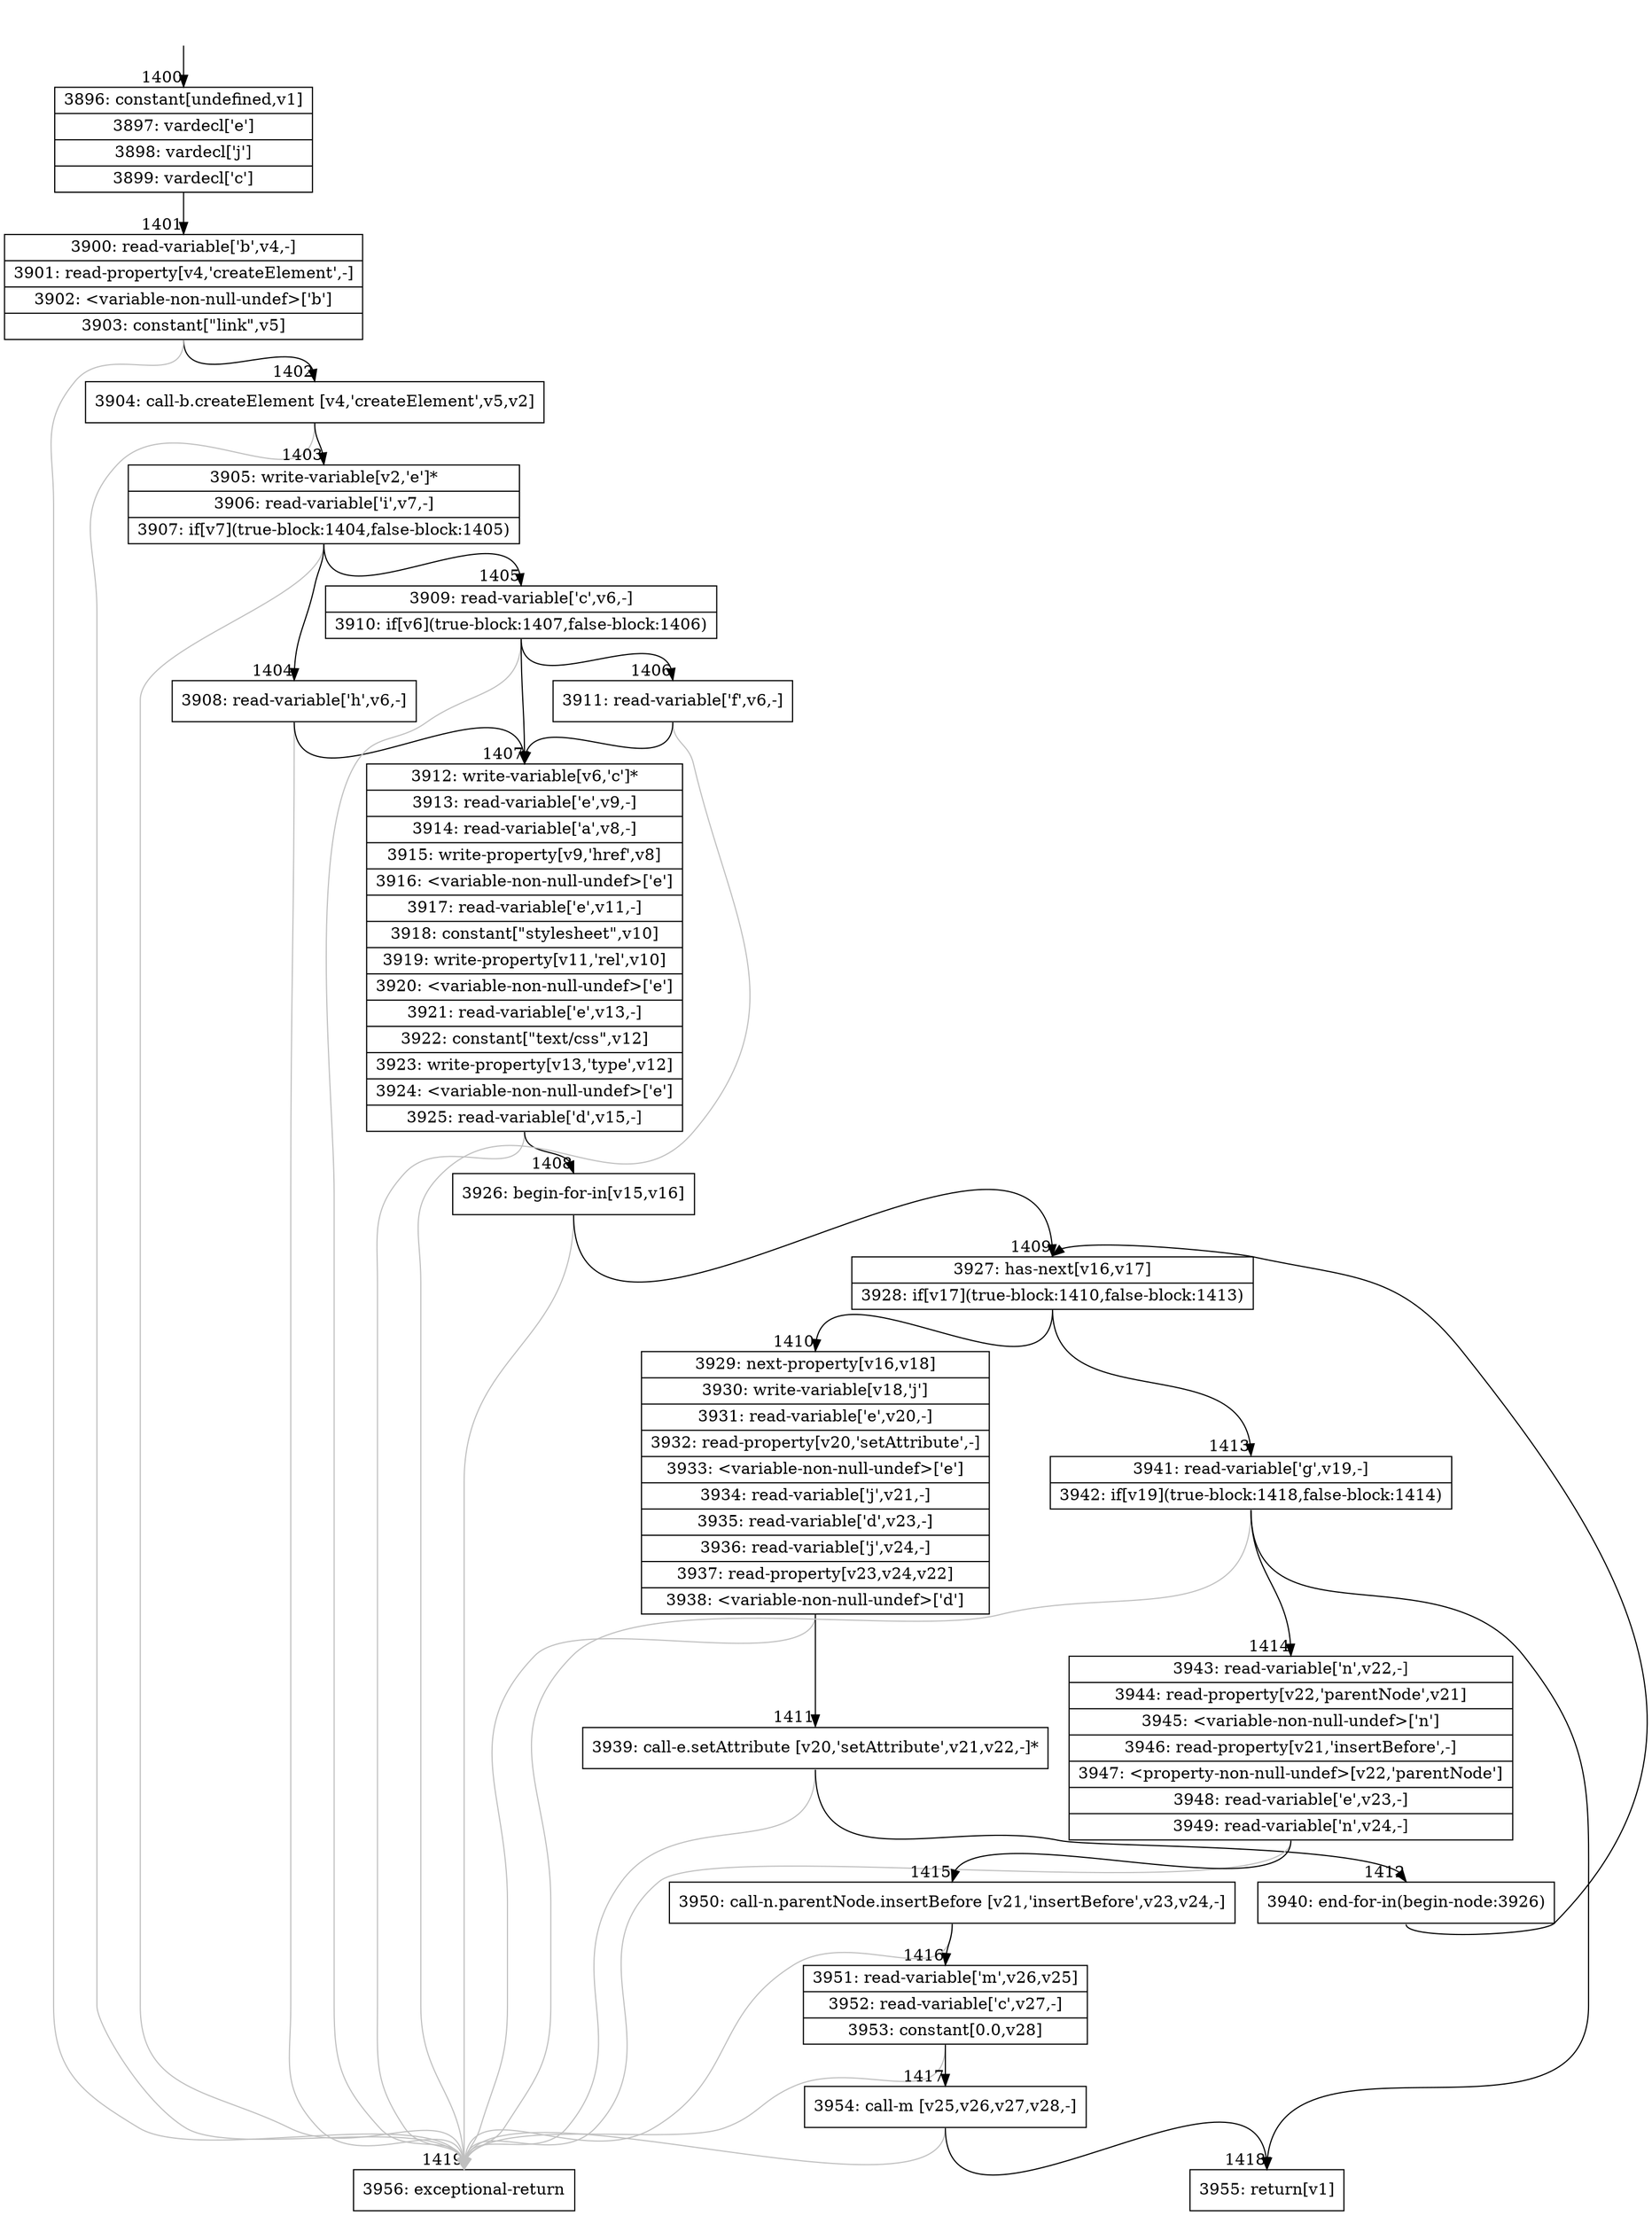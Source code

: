digraph {
rankdir="TD"
BB_entry114[shape=none,label=""];
BB_entry114 -> BB1400 [tailport=s, headport=n, headlabel="    1400"]
BB1400 [shape=record label="{3896: constant[undefined,v1]|3897: vardecl['e']|3898: vardecl['j']|3899: vardecl['c']}" ] 
BB1400 -> BB1401 [tailport=s, headport=n, headlabel="      1401"]
BB1401 [shape=record label="{3900: read-variable['b',v4,-]|3901: read-property[v4,'createElement',-]|3902: \<variable-non-null-undef\>['b']|3903: constant[\"link\",v5]}" ] 
BB1401 -> BB1402 [tailport=s, headport=n, headlabel="      1402"]
BB1401 -> BB1419 [tailport=s, headport=n, color=gray, headlabel="      1419"]
BB1402 [shape=record label="{3904: call-b.createElement [v4,'createElement',v5,v2]}" ] 
BB1402 -> BB1403 [tailport=s, headport=n, headlabel="      1403"]
BB1402 -> BB1419 [tailport=s, headport=n, color=gray]
BB1403 [shape=record label="{3905: write-variable[v2,'e']*|3906: read-variable['i',v7,-]|3907: if[v7](true-block:1404,false-block:1405)}" ] 
BB1403 -> BB1404 [tailport=s, headport=n, headlabel="      1404"]
BB1403 -> BB1405 [tailport=s, headport=n, headlabel="      1405"]
BB1403 -> BB1419 [tailport=s, headport=n, color=gray]
BB1404 [shape=record label="{3908: read-variable['h',v6,-]}" ] 
BB1404 -> BB1407 [tailport=s, headport=n, headlabel="      1407"]
BB1404 -> BB1419 [tailport=s, headport=n, color=gray]
BB1405 [shape=record label="{3909: read-variable['c',v6,-]|3910: if[v6](true-block:1407,false-block:1406)}" ] 
BB1405 -> BB1407 [tailport=s, headport=n]
BB1405 -> BB1406 [tailport=s, headport=n, headlabel="      1406"]
BB1405 -> BB1419 [tailport=s, headport=n, color=gray]
BB1406 [shape=record label="{3911: read-variable['f',v6,-]}" ] 
BB1406 -> BB1407 [tailport=s, headport=n]
BB1406 -> BB1419 [tailport=s, headport=n, color=gray]
BB1407 [shape=record label="{3912: write-variable[v6,'c']*|3913: read-variable['e',v9,-]|3914: read-variable['a',v8,-]|3915: write-property[v9,'href',v8]|3916: \<variable-non-null-undef\>['e']|3917: read-variable['e',v11,-]|3918: constant[\"stylesheet\",v10]|3919: write-property[v11,'rel',v10]|3920: \<variable-non-null-undef\>['e']|3921: read-variable['e',v13,-]|3922: constant[\"text/css\",v12]|3923: write-property[v13,'type',v12]|3924: \<variable-non-null-undef\>['e']|3925: read-variable['d',v15,-]}" ] 
BB1407 -> BB1408 [tailport=s, headport=n, headlabel="      1408"]
BB1407 -> BB1419 [tailport=s, headport=n, color=gray]
BB1408 [shape=record label="{3926: begin-for-in[v15,v16]}" ] 
BB1408 -> BB1409 [tailport=s, headport=n, headlabel="      1409"]
BB1408 -> BB1419 [tailport=s, headport=n, color=gray]
BB1409 [shape=record label="{3927: has-next[v16,v17]|3928: if[v17](true-block:1410,false-block:1413)}" ] 
BB1409 -> BB1410 [tailport=s, headport=n, headlabel="      1410"]
BB1409 -> BB1413 [tailport=s, headport=n, headlabel="      1413"]
BB1410 [shape=record label="{3929: next-property[v16,v18]|3930: write-variable[v18,'j']|3931: read-variable['e',v20,-]|3932: read-property[v20,'setAttribute',-]|3933: \<variable-non-null-undef\>['e']|3934: read-variable['j',v21,-]|3935: read-variable['d',v23,-]|3936: read-variable['j',v24,-]|3937: read-property[v23,v24,v22]|3938: \<variable-non-null-undef\>['d']}" ] 
BB1410 -> BB1411 [tailport=s, headport=n, headlabel="      1411"]
BB1410 -> BB1419 [tailport=s, headport=n, color=gray]
BB1411 [shape=record label="{3939: call-e.setAttribute [v20,'setAttribute',v21,v22,-]*}" ] 
BB1411 -> BB1412 [tailport=s, headport=n, headlabel="      1412"]
BB1411 -> BB1419 [tailport=s, headport=n, color=gray]
BB1412 [shape=record label="{3940: end-for-in(begin-node:3926)}" ] 
BB1412 -> BB1409 [tailport=s, headport=n]
BB1413 [shape=record label="{3941: read-variable['g',v19,-]|3942: if[v19](true-block:1418,false-block:1414)}" ] 
BB1413 -> BB1418 [tailport=s, headport=n, headlabel="      1418"]
BB1413 -> BB1414 [tailport=s, headport=n, headlabel="      1414"]
BB1413 -> BB1419 [tailport=s, headport=n, color=gray]
BB1414 [shape=record label="{3943: read-variable['n',v22,-]|3944: read-property[v22,'parentNode',v21]|3945: \<variable-non-null-undef\>['n']|3946: read-property[v21,'insertBefore',-]|3947: \<property-non-null-undef\>[v22,'parentNode']|3948: read-variable['e',v23,-]|3949: read-variable['n',v24,-]}" ] 
BB1414 -> BB1415 [tailport=s, headport=n, headlabel="      1415"]
BB1414 -> BB1419 [tailport=s, headport=n, color=gray]
BB1415 [shape=record label="{3950: call-n.parentNode.insertBefore [v21,'insertBefore',v23,v24,-]}" ] 
BB1415 -> BB1416 [tailport=s, headport=n, headlabel="      1416"]
BB1415 -> BB1419 [tailport=s, headport=n, color=gray]
BB1416 [shape=record label="{3951: read-variable['m',v26,v25]|3952: read-variable['c',v27,-]|3953: constant[0.0,v28]}" ] 
BB1416 -> BB1417 [tailport=s, headport=n, headlabel="      1417"]
BB1416 -> BB1419 [tailport=s, headport=n, color=gray]
BB1417 [shape=record label="{3954: call-m [v25,v26,v27,v28,-]}" ] 
BB1417 -> BB1418 [tailport=s, headport=n]
BB1417 -> BB1419 [tailport=s, headport=n, color=gray]
BB1418 [shape=record label="{3955: return[v1]}" ] 
BB1419 [shape=record label="{3956: exceptional-return}" ] 
//#$~ 845
}
